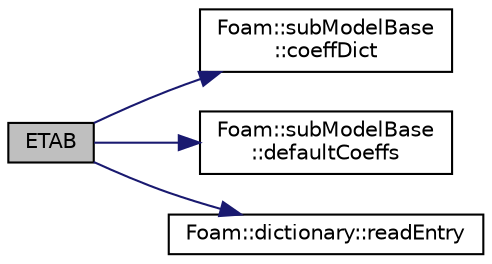 digraph "ETAB"
{
  bgcolor="transparent";
  edge [fontname="Helvetica",fontsize="10",labelfontname="Helvetica",labelfontsize="10"];
  node [fontname="Helvetica",fontsize="10",shape=record];
  rankdir="LR";
  Node1 [label="ETAB",height=0.2,width=0.4,color="black", fillcolor="grey75", style="filled" fontcolor="black"];
  Node1 -> Node2 [color="midnightblue",fontsize="10",style="solid",fontname="Helvetica"];
  Node2 [label="Foam::subModelBase\l::coeffDict",height=0.2,width=0.4,color="black",URL="$classFoam_1_1subModelBase.html#a953bf7e165328f1175692ac59d7cd4fc",tooltip="Return const access to the coefficients dictionary. "];
  Node1 -> Node3 [color="midnightblue",fontsize="10",style="solid",fontname="Helvetica"];
  Node3 [label="Foam::subModelBase\l::defaultCoeffs",height=0.2,width=0.4,color="black",URL="$classFoam_1_1subModelBase.html#ab1f21c542b0067822ab7ce2353dd099e",tooltip="Returns true if defaultCoeffs is true and outputs on printMsg. "];
  Node1 -> Node4 [color="midnightblue",fontsize="10",style="solid",fontname="Helvetica"];
  Node4 [label="Foam::dictionary::readEntry",height=0.2,width=0.4,color="black",URL="$classFoam_1_1dictionary.html#a954a4c86885c9d8c97bfc61959cd8f1f",tooltip="Find entry and assign to T val. FatalIOError if it is found and the number of tokens is incorrect..."];
}
